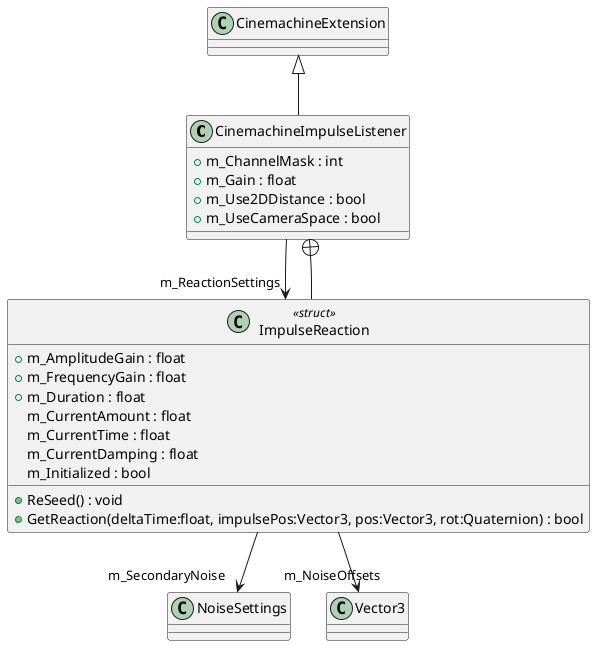 @startuml
class CinemachineImpulseListener {
    + m_ChannelMask : int
    + m_Gain : float
    + m_Use2DDistance : bool
    + m_UseCameraSpace : bool
}
class ImpulseReaction <<struct>> {
    + m_AmplitudeGain : float
    + m_FrequencyGain : float
    + m_Duration : float
    m_CurrentAmount : float
    m_CurrentTime : float
    m_CurrentDamping : float
    m_Initialized : bool
    + ReSeed() : void
    + GetReaction(deltaTime:float, impulsePos:Vector3, pos:Vector3, rot:Quaternion) : bool
}
CinemachineExtension <|-- CinemachineImpulseListener
CinemachineImpulseListener --> "m_ReactionSettings" ImpulseReaction
CinemachineImpulseListener +-- ImpulseReaction
ImpulseReaction --> "m_SecondaryNoise" NoiseSettings
ImpulseReaction --> "m_NoiseOffsets" Vector3
@enduml
